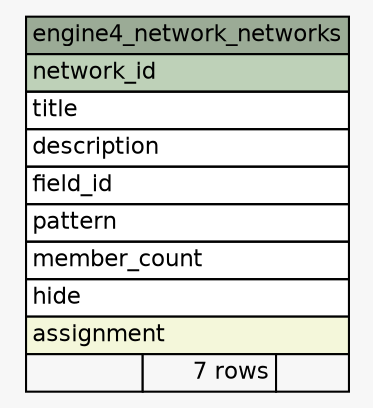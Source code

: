 // dot 2.38.0 on Windows 10 10.0
// SchemaSpy rev 590
digraph "engine4_network_networks" {
  graph [
    rankdir="RL"
    bgcolor="#f7f7f7"
    nodesep="0.18"
    ranksep="0.46"
    fontname="Helvetica"
    fontsize="11"
  ];
  node [
    fontname="Helvetica"
    fontsize="11"
    shape="plaintext"
  ];
  edge [
    arrowsize="0.8"
  ];
  "engine4_network_networks" [
    label=<
    <TABLE BORDER="0" CELLBORDER="1" CELLSPACING="0" BGCOLOR="#ffffff">
      <TR><TD COLSPAN="3" BGCOLOR="#9bab96" ALIGN="CENTER">engine4_network_networks</TD></TR>
      <TR><TD PORT="network_id" COLSPAN="3" BGCOLOR="#bed1b8" ALIGN="LEFT">network_id</TD></TR>
      <TR><TD PORT="title" COLSPAN="3" ALIGN="LEFT">title</TD></TR>
      <TR><TD PORT="description" COLSPAN="3" ALIGN="LEFT">description</TD></TR>
      <TR><TD PORT="field_id" COLSPAN="3" ALIGN="LEFT">field_id</TD></TR>
      <TR><TD PORT="pattern" COLSPAN="3" ALIGN="LEFT">pattern</TD></TR>
      <TR><TD PORT="member_count" COLSPAN="3" ALIGN="LEFT">member_count</TD></TR>
      <TR><TD PORT="hide" COLSPAN="3" ALIGN="LEFT">hide</TD></TR>
      <TR><TD PORT="assignment" COLSPAN="3" BGCOLOR="#f4f7da" ALIGN="LEFT">assignment</TD></TR>
      <TR><TD ALIGN="LEFT" BGCOLOR="#f7f7f7">  </TD><TD ALIGN="RIGHT" BGCOLOR="#f7f7f7">7 rows</TD><TD ALIGN="RIGHT" BGCOLOR="#f7f7f7">  </TD></TR>
    </TABLE>>
    URL="tables/engine4_network_networks.html"
    tooltip="engine4_network_networks"
  ];
}

